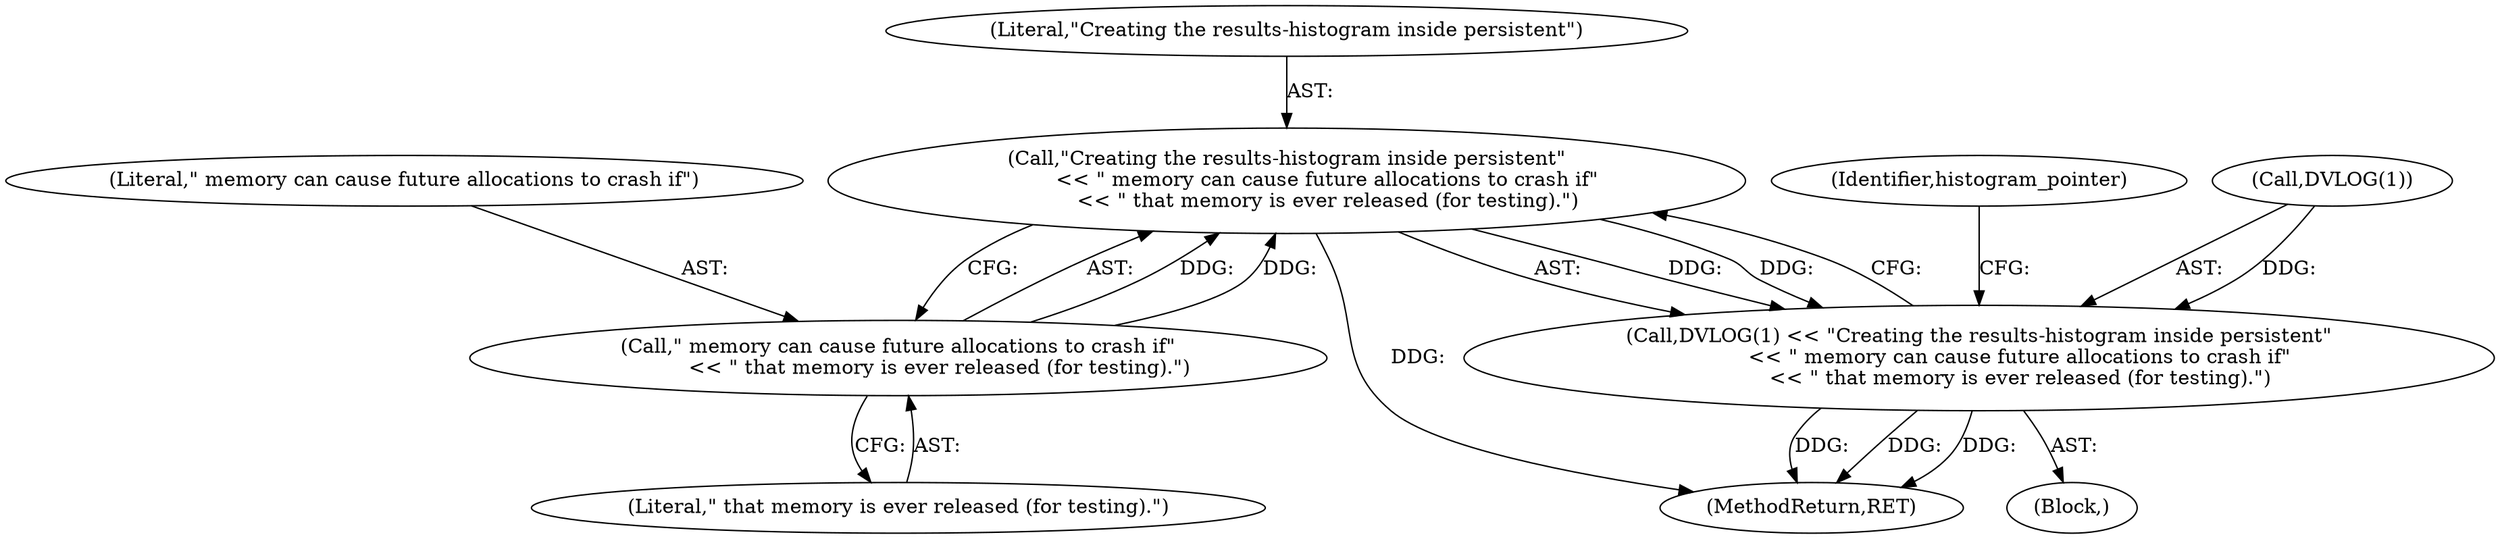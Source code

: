 digraph "1_Chrome_3f38b2253b19f9f9595f79fb92bfb5077e7b1959_2@API" {
"1000145" [label="(Call,\"Creating the results-histogram inside persistent\"\n             << \" memory can cause future allocations to crash if\"\n             << \" that memory is ever released (for testing).\")"];
"1000147" [label="(Call,\" memory can cause future allocations to crash if\"\n             << \" that memory is ever released (for testing).\")"];
"1000142" [label="(Call,DVLOG(1) << \"Creating the results-histogram inside persistent\"\n             << \" memory can cause future allocations to crash if\"\n             << \" that memory is ever released (for testing).\")"];
"1000147" [label="(Call,\" memory can cause future allocations to crash if\"\n             << \" that memory is ever released (for testing).\")"];
"1000152" [label="(Identifier,histogram_pointer)"];
"1000146" [label="(Literal,\"Creating the results-histogram inside persistent\")"];
"1000169" [label="(MethodReturn,RET)"];
"1000145" [label="(Call,\"Creating the results-histogram inside persistent\"\n             << \" memory can cause future allocations to crash if\"\n             << \" that memory is ever released (for testing).\")"];
"1000141" [label="(Block,)"];
"1000142" [label="(Call,DVLOG(1) << \"Creating the results-histogram inside persistent\"\n             << \" memory can cause future allocations to crash if\"\n             << \" that memory is ever released (for testing).\")"];
"1000148" [label="(Literal,\" memory can cause future allocations to crash if\")"];
"1000143" [label="(Call,DVLOG(1))"];
"1000149" [label="(Literal,\" that memory is ever released (for testing).\")"];
"1000145" -> "1000142"  [label="AST: "];
"1000145" -> "1000147"  [label="CFG: "];
"1000146" -> "1000145"  [label="AST: "];
"1000147" -> "1000145"  [label="AST: "];
"1000142" -> "1000145"  [label="CFG: "];
"1000145" -> "1000169"  [label="DDG: "];
"1000145" -> "1000142"  [label="DDG: "];
"1000145" -> "1000142"  [label="DDG: "];
"1000147" -> "1000145"  [label="DDG: "];
"1000147" -> "1000145"  [label="DDG: "];
"1000147" -> "1000149"  [label="CFG: "];
"1000148" -> "1000147"  [label="AST: "];
"1000149" -> "1000147"  [label="AST: "];
"1000142" -> "1000141"  [label="AST: "];
"1000143" -> "1000142"  [label="AST: "];
"1000152" -> "1000142"  [label="CFG: "];
"1000142" -> "1000169"  [label="DDG: "];
"1000142" -> "1000169"  [label="DDG: "];
"1000142" -> "1000169"  [label="DDG: "];
"1000143" -> "1000142"  [label="DDG: "];
}
